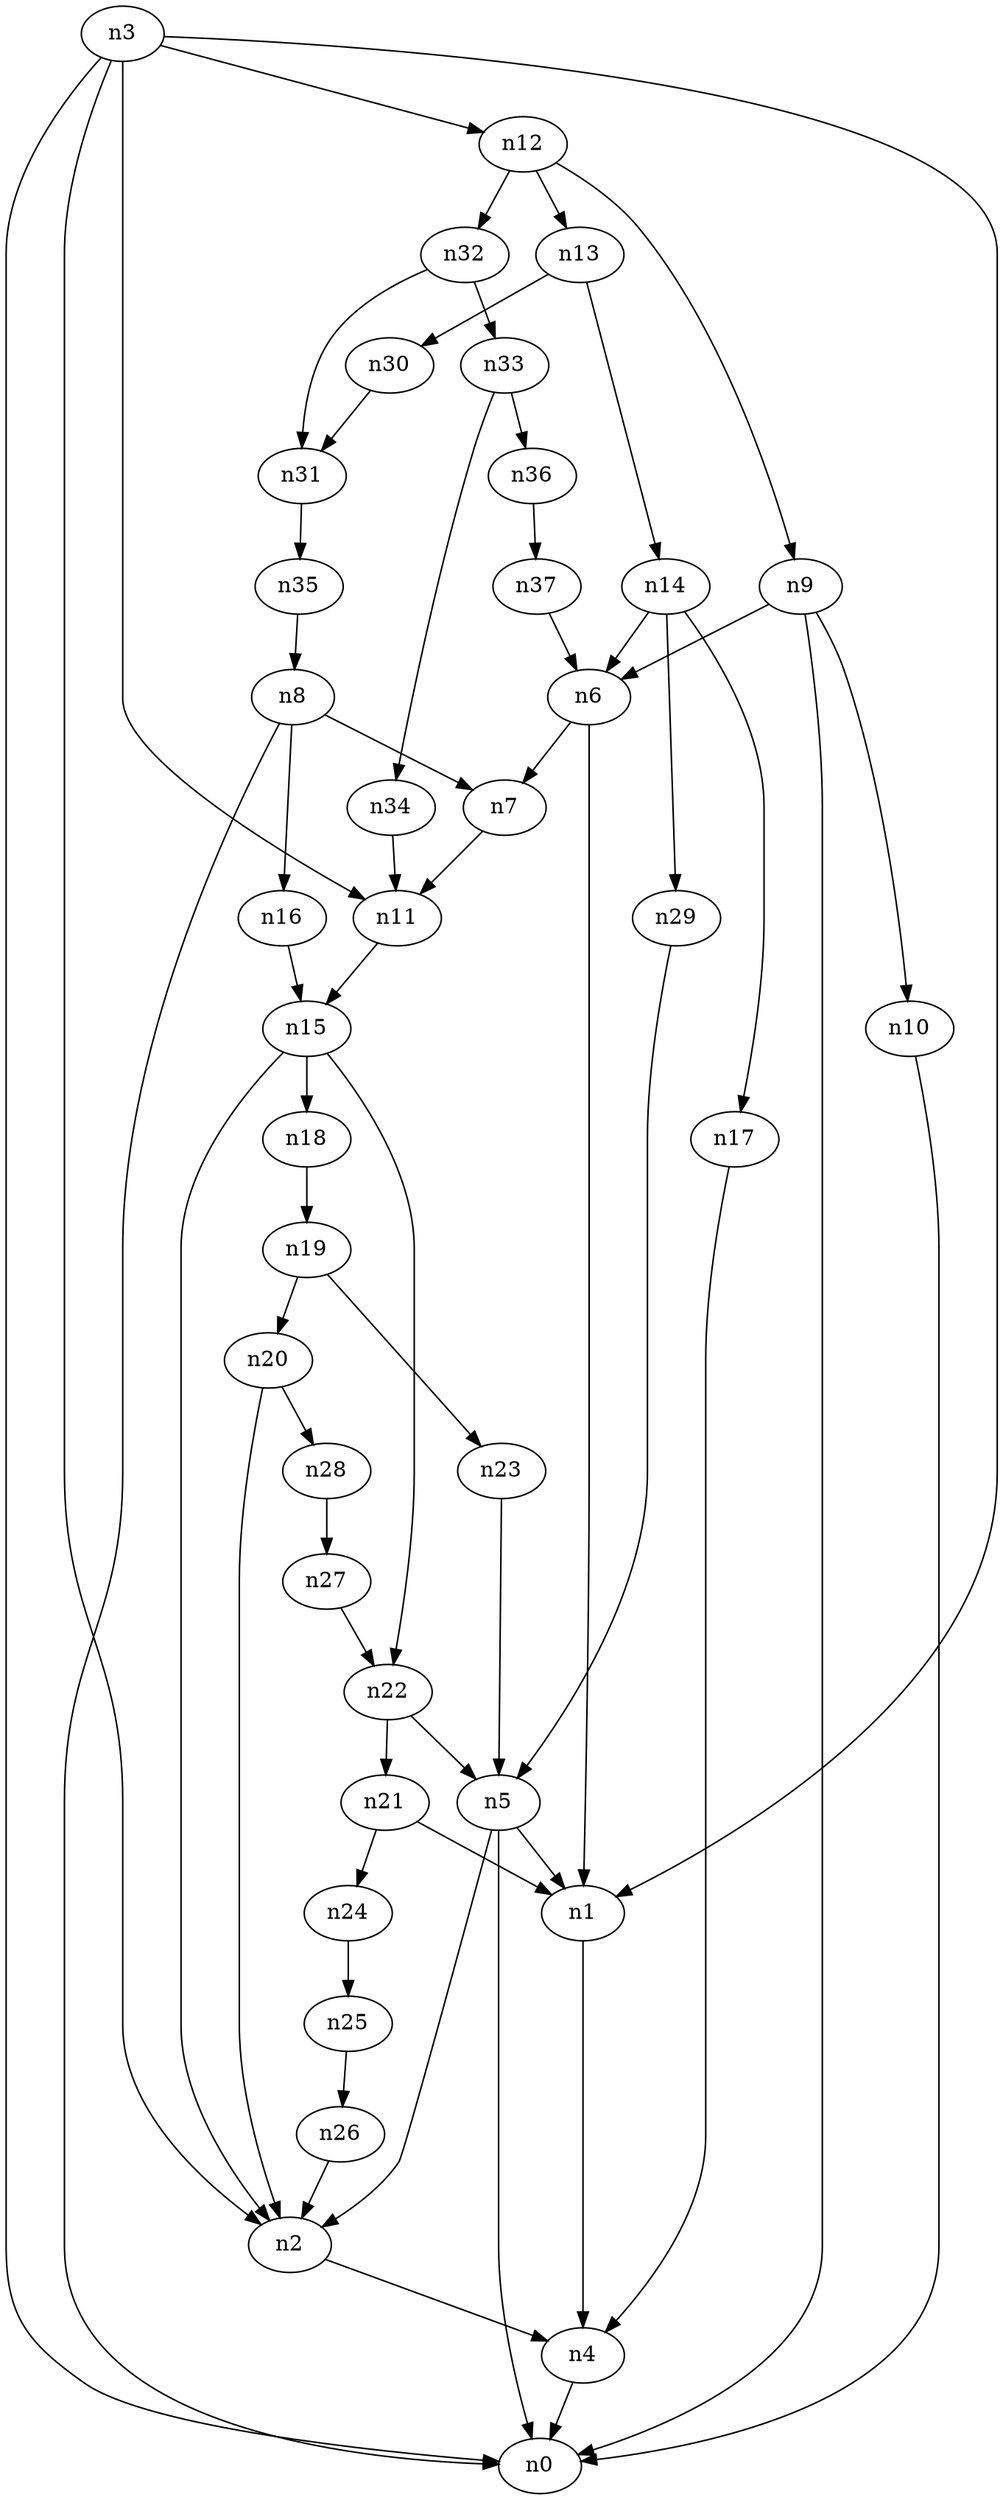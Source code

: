 digraph G {
	n1 -> n4	 [_graphml_id=e4];
	n2 -> n4	 [_graphml_id=e7];
	n3 -> n0	 [_graphml_id=e0];
	n3 -> n1	 [_graphml_id=e3];
	n3 -> n2	 [_graphml_id=e6];
	n3 -> n11	 [_graphml_id=e16];
	n3 -> n12	 [_graphml_id=e27];
	n4 -> n0	 [_graphml_id=e1];
	n5 -> n0	 [_graphml_id=e2];
	n5 -> n1	 [_graphml_id=e5];
	n5 -> n2	 [_graphml_id=e8];
	n6 -> n1	 [_graphml_id=e9];
	n6 -> n7	 [_graphml_id=e10];
	n7 -> n11	 [_graphml_id=e17];
	n8 -> n0	 [_graphml_id=e12];
	n8 -> n7	 [_graphml_id=e11];
	n8 -> n16	 [_graphml_id=e24];
	n9 -> n0	 [_graphml_id=e47];
	n9 -> n6	 [_graphml_id=e13];
	n9 -> n10	 [_graphml_id=e14];
	n10 -> n0	 [_graphml_id=e15];
	n11 -> n15	 [_graphml_id=e22];
	n12 -> n9	 [_graphml_id=e18];
	n12 -> n13	 [_graphml_id=e19];
	n12 -> n32	 [_graphml_id=e51];
	n13 -> n14	 [_graphml_id=e20];
	n13 -> n30	 [_graphml_id=e48];
	n14 -> n6	 [_graphml_id=e21];
	n14 -> n17	 [_graphml_id=e25];
	n14 -> n29	 [_graphml_id=e46];
	n15 -> n2	 [_graphml_id=e57];
	n15 -> n18	 [_graphml_id=e28];
	n15 -> n22	 [_graphml_id=e37];
	n16 -> n15	 [_graphml_id=e23];
	n17 -> n4	 [_graphml_id=e26];
	n18 -> n19	 [_graphml_id=e29];
	n19 -> n20	 [_graphml_id=e30];
	n19 -> n23	 [_graphml_id=e36];
	n20 -> n2	 [_graphml_id=e31];
	n20 -> n28	 [_graphml_id=e44];
	n21 -> n1	 [_graphml_id=e32];
	n21 -> n24	 [_graphml_id=e38];
	n22 -> n5	 [_graphml_id=e34];
	n22 -> n21	 [_graphml_id=e33];
	n23 -> n5	 [_graphml_id=e35];
	n24 -> n25	 [_graphml_id=e39];
	n25 -> n26	 [_graphml_id=e40];
	n26 -> n2	 [_graphml_id=e41];
	n27 -> n22	 [_graphml_id=e42];
	n28 -> n27	 [_graphml_id=e43];
	n29 -> n5	 [_graphml_id=e45];
	n30 -> n31	 [_graphml_id=e49];
	n31 -> n35	 [_graphml_id=e55];
	n32 -> n31	 [_graphml_id=e50];
	n32 -> n33	 [_graphml_id=e52];
	n33 -> n34	 [_graphml_id=e53];
	n33 -> n36	 [_graphml_id=e58];
	n34 -> n11	 [_graphml_id=e54];
	n35 -> n8	 [_graphml_id=e56];
	n36 -> n37	 [_graphml_id=e59];
	n37 -> n6	 [_graphml_id=e60];
}
